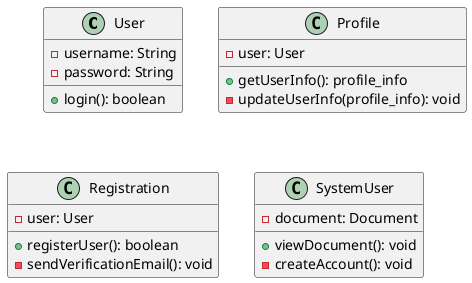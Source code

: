 @startuml
class User {
- username: String
- password: String
+ login(): boolean
}

class Profile {
- user: User
+ getUserInfo(): profile_info
- updateUserInfo(profile_info): void
}

class Registration {
- user: User
+ registerUser(): boolean
- sendVerificationEmail(): void
}

class SystemUser {
- document: Document
+ viewDocument(): void
- createAccount(): void
}

@enduml